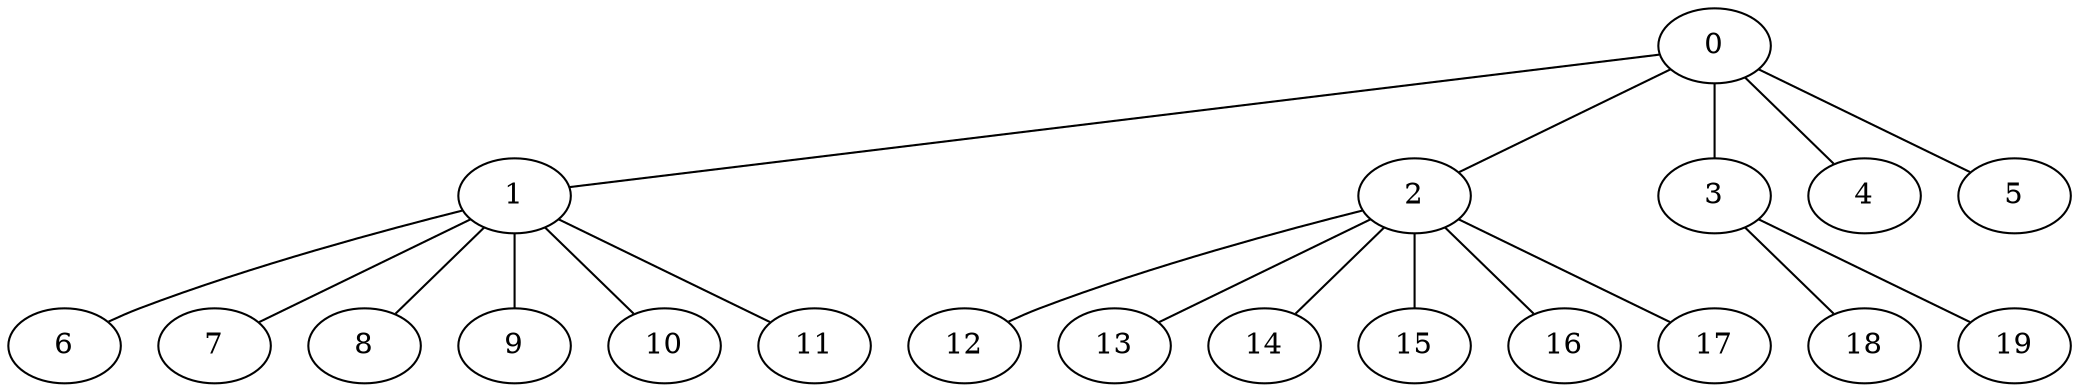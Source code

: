 
graph graphname {
    0 -- 1
0 -- 2
0 -- 3
0 -- 4
0 -- 5
1 -- 6
1 -- 7
1 -- 8
1 -- 9
1 -- 10
1 -- 11
2 -- 12
2 -- 13
2 -- 14
2 -- 15
2 -- 16
2 -- 17
3 -- 18
3 -- 19

}
